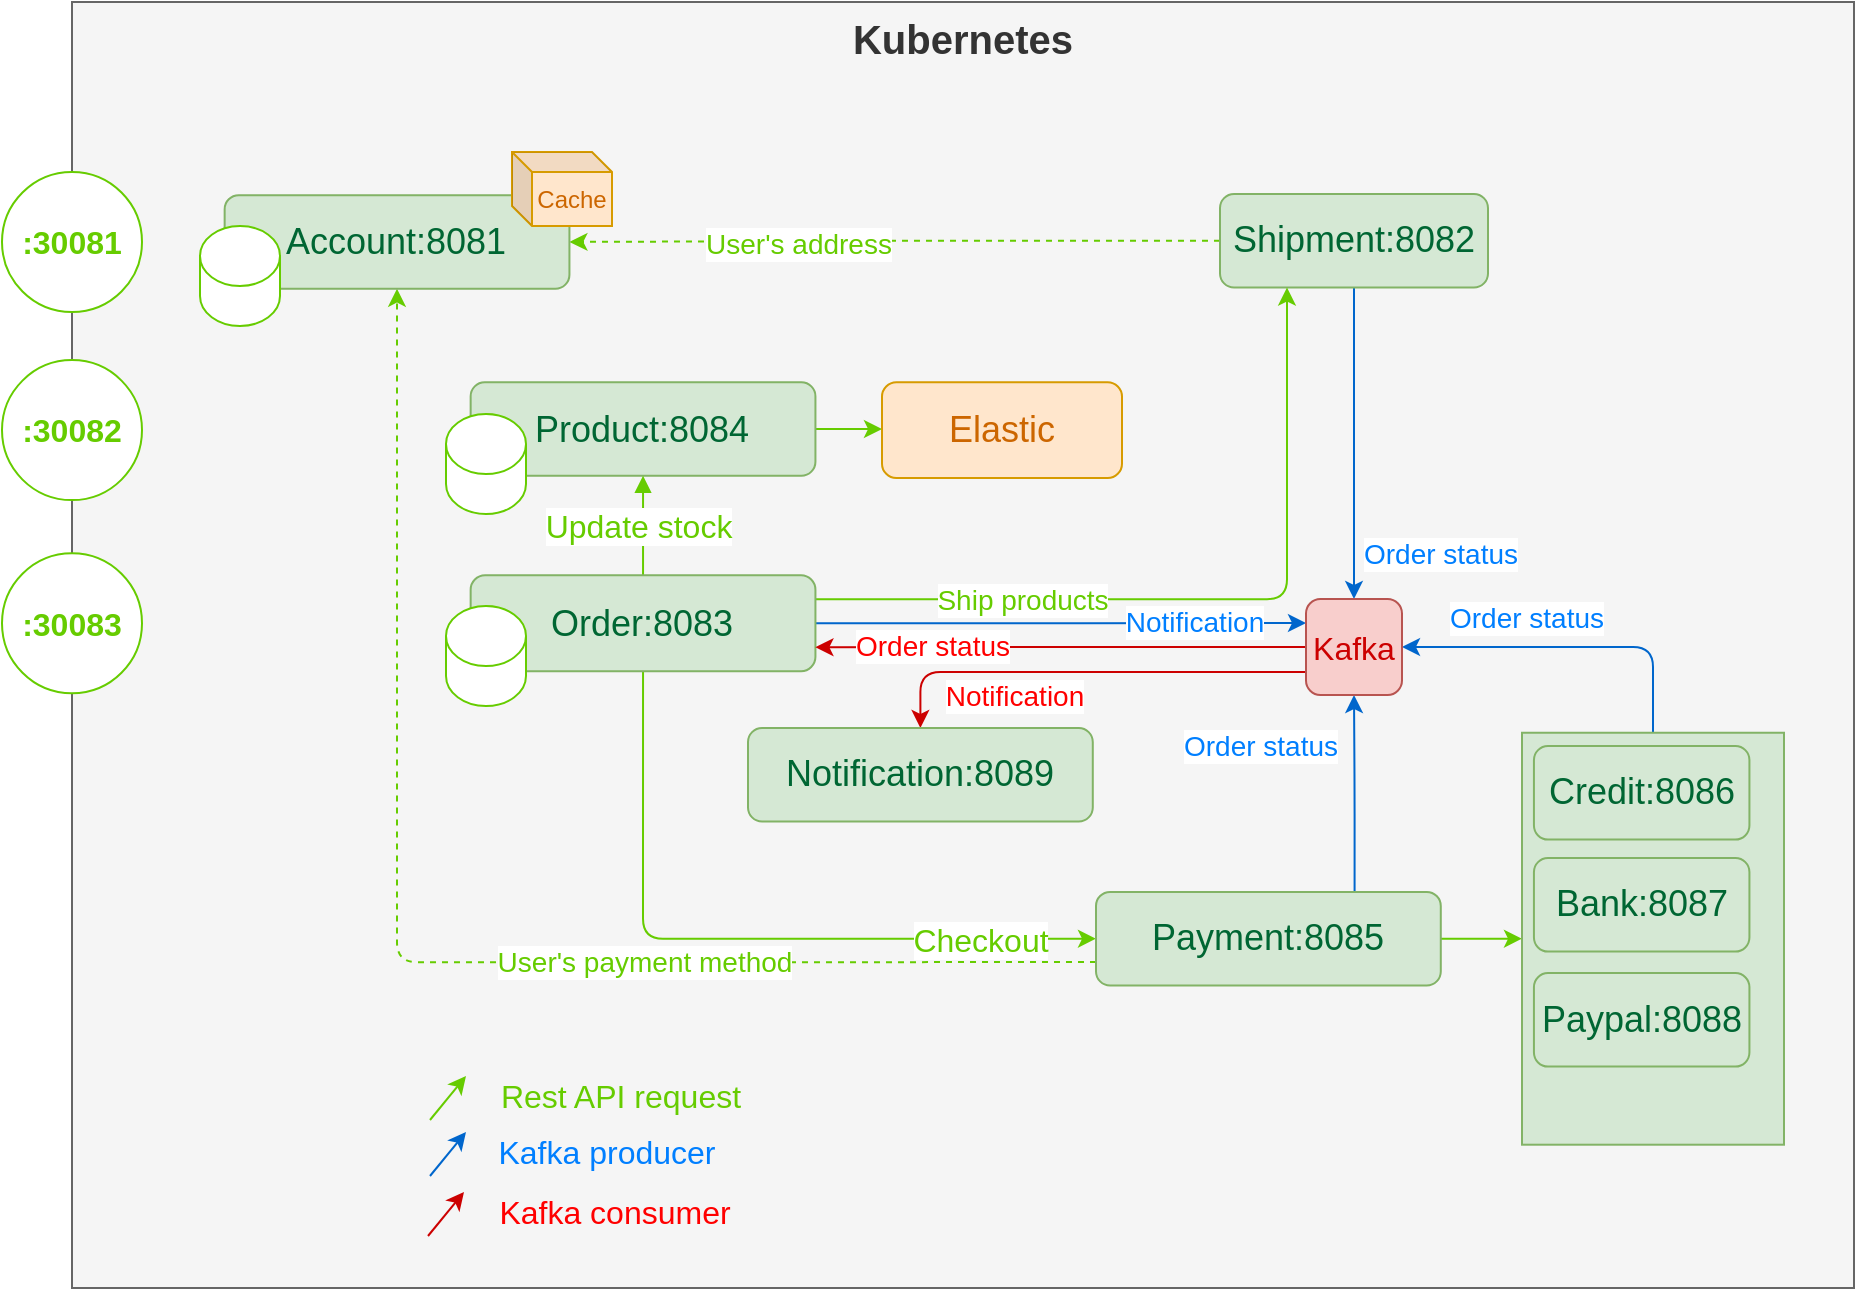 <mxfile version="18.1.3" type="device"><diagram id="LqKcq0_kD3NlTMwjwbqU" name="Page-1"><mxGraphModel dx="1034" dy="780" grid="0" gridSize="10" guides="1" tooltips="1" connect="1" arrows="1" fold="1" page="1" pageScale="1" pageWidth="850" pageHeight="1100" math="0" shadow="0"><root><mxCell id="0"/><mxCell id="1" parent="0"/><mxCell id="yY8UBjpgQ7rnHpMd-h-m-41" value="Kubernetes" style="rounded=0;whiteSpace=wrap;html=1;fillColor=#f5f5f5;fontColor=#333333;strokeColor=#666666;verticalAlign=top;fontSize=20;fontStyle=1" parent="1" vertex="1"><mxGeometry x="178" y="178" width="891" height="643" as="geometry"/></mxCell><mxCell id="wRShOk-NERqeN0jRXSsK-1" style="edgeStyle=orthogonalEdgeStyle;rounded=1;orthogonalLoop=1;jettySize=auto;html=1;exitX=0.5;exitY=1;exitDx=0;exitDy=0;strokeColor=#0066CC;entryX=0.5;entryY=0;entryDx=0;entryDy=0;" parent="1" source="yY8UBjpgQ7rnHpMd-h-m-21" target="lvmhTescEBJAAVNrhzNN-30" edge="1"><mxGeometry relative="1" as="geometry"><mxPoint x="818.0" y="464" as="targetPoint"/></mxGeometry></mxCell><mxCell id="wRShOk-NERqeN0jRXSsK-4" value="Order status" style="edgeLabel;html=1;align=center;verticalAlign=middle;resizable=0;points=[];fontColor=#007FFF;fontSize=14;" parent="wRShOk-NERqeN0jRXSsK-1" vertex="1" connectable="0"><mxGeometry x="-0.063" relative="1" as="geometry"><mxPoint x="43" y="60" as="offset"/></mxGeometry></mxCell><mxCell id="lvmhTescEBJAAVNrhzNN-51" style="edgeStyle=orthogonalEdgeStyle;rounded=1;orthogonalLoop=1;jettySize=auto;html=1;exitX=0;exitY=0.5;exitDx=0;exitDy=0;entryX=1;entryY=0.5;entryDx=0;entryDy=0;dashed=1;fontSize=14;fontColor=#66CC00;startArrow=none;startFill=0;endArrow=classic;endFill=1;strokeColor=#66CC00;" edge="1" parent="1" source="yY8UBjpgQ7rnHpMd-h-m-21" target="yY8UBjpgQ7rnHpMd-h-m-3"><mxGeometry relative="1" as="geometry"/></mxCell><mxCell id="lvmhTescEBJAAVNrhzNN-52" value="User's address" style="edgeLabel;html=1;align=center;verticalAlign=middle;resizable=0;points=[];fontSize=14;fontColor=#66CC00;" vertex="1" connectable="0" parent="lvmhTescEBJAAVNrhzNN-51"><mxGeometry x="0.299" y="1" relative="1" as="geometry"><mxPoint as="offset"/></mxGeometry></mxCell><mxCell id="yY8UBjpgQ7rnHpMd-h-m-21" value="Shipment:8082" style="rounded=1;whiteSpace=wrap;html=1;fillColor=#d5e8d4;strokeColor=#82b366;fontSize=18;fontColor=#006633;fontStyle=0" parent="1" vertex="1"><mxGeometry x="752" y="274" width="134" height="46.76" as="geometry"/></mxCell><mxCell id="lvmhTescEBJAAVNrhzNN-7" style="edgeStyle=orthogonalEdgeStyle;rounded=1;orthogonalLoop=1;jettySize=auto;html=1;exitX=1;exitY=0.5;exitDx=0;exitDy=0;entryX=0;entryY=0.5;entryDx=0;entryDy=0;fontSize=18;fontColor=#007FFF;strokeColor=#66CC00;" edge="1" parent="1" source="yY8UBjpgQ7rnHpMd-h-m-4" target="lvmhTescEBJAAVNrhzNN-4"><mxGeometry relative="1" as="geometry"/></mxCell><mxCell id="yY8UBjpgQ7rnHpMd-h-m-4" value="Product:8084" style="rounded=1;whiteSpace=wrap;html=1;fillColor=#d5e8d4;strokeColor=#82b366;fontSize=18;fontColor=#006633;fontStyle=0" parent="1" vertex="1"><mxGeometry x="377.324" y="368.118" width="172.394" height="46.765" as="geometry"/></mxCell><mxCell id="XP32mOj8o-1e6zsJ-lud-27" style="edgeStyle=orthogonalEdgeStyle;rounded=1;orthogonalLoop=1;jettySize=auto;html=1;exitX=0.5;exitY=0;exitDx=0;exitDy=0;entryX=0.5;entryY=1;entryDx=0;entryDy=0;strokeColor=#66CC00;fontSize=16;fontColor=#66CC00;startArrow=none;startFill=0;endArrow=block;endFill=1;" parent="1" source="yY8UBjpgQ7rnHpMd-h-m-9" target="yY8UBjpgQ7rnHpMd-h-m-4" edge="1"><mxGeometry relative="1" as="geometry"/></mxCell><mxCell id="wRShOk-NERqeN0jRXSsK-9" value="Update stock" style="edgeLabel;html=1;align=center;verticalAlign=middle;resizable=0;points=[];fontSize=16;fontColor=#66CC00;" parent="XP32mOj8o-1e6zsJ-lud-27" vertex="1" connectable="0"><mxGeometry x="0.019" y="-1" relative="1" as="geometry"><mxPoint x="-4" y="1" as="offset"/></mxGeometry></mxCell><mxCell id="lvmhTescEBJAAVNrhzNN-3" style="edgeStyle=orthogonalEdgeStyle;rounded=1;orthogonalLoop=1;jettySize=auto;html=1;exitX=1;exitY=0.5;exitDx=0;exitDy=0;strokeColor=#0066CC;entryX=0;entryY=0.25;entryDx=0;entryDy=0;" edge="1" parent="1" source="yY8UBjpgQ7rnHpMd-h-m-9" target="lvmhTescEBJAAVNrhzNN-30"><mxGeometry relative="1" as="geometry"><mxPoint x="801.029" y="471.029" as="targetPoint"/></mxGeometry></mxCell><mxCell id="lvmhTescEBJAAVNrhzNN-31" value="Notification" style="edgeLabel;html=1;align=center;verticalAlign=middle;resizable=0;points=[];fontSize=14;fontColor=#007FFF;" vertex="1" connectable="0" parent="lvmhTescEBJAAVNrhzNN-3"><mxGeometry x="0.17" y="1" relative="1" as="geometry"><mxPoint x="46" as="offset"/></mxGeometry></mxCell><mxCell id="lvmhTescEBJAAVNrhzNN-11" style="edgeStyle=orthogonalEdgeStyle;rounded=1;orthogonalLoop=1;jettySize=auto;html=1;exitX=0.5;exitY=1;exitDx=0;exitDy=0;entryX=0;entryY=0.5;entryDx=0;entryDy=0;fontSize=16;fontColor=#66CC00;startArrow=none;startFill=0;strokeColor=#66CC00;" edge="1" parent="1" source="yY8UBjpgQ7rnHpMd-h-m-9" target="yY8UBjpgQ7rnHpMd-h-m-12"><mxGeometry relative="1" as="geometry"/></mxCell><mxCell id="lvmhTescEBJAAVNrhzNN-12" value="Checkout" style="edgeLabel;html=1;align=center;verticalAlign=middle;resizable=0;points=[];fontSize=16;fontColor=#66CC00;" vertex="1" connectable="0" parent="lvmhTescEBJAAVNrhzNN-11"><mxGeometry x="0.205" y="-1" relative="1" as="geometry"><mxPoint x="85" y="-1" as="offset"/></mxGeometry></mxCell><mxCell id="lvmhTescEBJAAVNrhzNN-47" style="edgeStyle=orthogonalEdgeStyle;rounded=1;orthogonalLoop=1;jettySize=auto;html=1;exitX=1;exitY=0.25;exitDx=0;exitDy=0;entryX=0.25;entryY=1;entryDx=0;entryDy=0;fontSize=16;fontColor=#66CC00;startArrow=none;startFill=0;endArrow=classic;endFill=1;strokeColor=#66CC00;" edge="1" parent="1" source="yY8UBjpgQ7rnHpMd-h-m-9" target="yY8UBjpgQ7rnHpMd-h-m-21"><mxGeometry relative="1" as="geometry"/></mxCell><mxCell id="lvmhTescEBJAAVNrhzNN-48" value="Ship products" style="edgeLabel;html=1;align=center;verticalAlign=middle;resizable=0;points=[];fontSize=14;fontColor=#66CC00;" vertex="1" connectable="0" parent="lvmhTescEBJAAVNrhzNN-47"><mxGeometry x="-0.617" relative="1" as="geometry"><mxPoint x="28" as="offset"/></mxGeometry></mxCell><mxCell id="yY8UBjpgQ7rnHpMd-h-m-9" value="Order:8083" style="rounded=1;whiteSpace=wrap;html=1;fillColor=#d5e8d4;strokeColor=#82b366;fontSize=18;fontColor=#006633;fontStyle=0" parent="1" vertex="1"><mxGeometry x="377.324" y="464.617" width="172.394" height="48" as="geometry"/></mxCell><mxCell id="wRShOk-NERqeN0jRXSsK-3" style="edgeStyle=orthogonalEdgeStyle;rounded=1;orthogonalLoop=1;jettySize=auto;html=1;exitX=0.75;exitY=0;exitDx=0;exitDy=0;entryX=0.5;entryY=1;entryDx=0;entryDy=0;strokeColor=#0066CC;startArrow=none;startFill=0;" parent="1" source="yY8UBjpgQ7rnHpMd-h-m-12" target="lvmhTescEBJAAVNrhzNN-30" edge="1"><mxGeometry relative="1" as="geometry"><mxPoint x="818.0" y="512" as="targetPoint"/></mxGeometry></mxCell><mxCell id="wRShOk-NERqeN0jRXSsK-6" value="Order status" style="edgeLabel;html=1;align=center;verticalAlign=middle;resizable=0;points=[];fontSize=14;fontColor=#007FFF;" parent="wRShOk-NERqeN0jRXSsK-3" vertex="1" connectable="0"><mxGeometry x="-0.359" y="-1" relative="1" as="geometry"><mxPoint x="84" y="-106" as="offset"/></mxGeometry></mxCell><mxCell id="wRShOk-NERqeN0jRXSsK-10" value="Order status" style="edgeLabel;html=1;align=center;verticalAlign=middle;resizable=0;points=[];fontSize=14;fontColor=#007FFF;" parent="wRShOk-NERqeN0jRXSsK-3" vertex="1" connectable="0"><mxGeometry x="-0.71" relative="1" as="geometry"><mxPoint x="-48" y="-59" as="offset"/></mxGeometry></mxCell><mxCell id="lvmhTescEBJAAVNrhzNN-24" style="edgeStyle=orthogonalEdgeStyle;rounded=1;orthogonalLoop=1;jettySize=auto;html=1;exitX=1;exitY=0.5;exitDx=0;exitDy=0;entryX=0;entryY=0.5;entryDx=0;entryDy=0;fontSize=16;fontColor=#66CC00;startArrow=none;startFill=0;strokeColor=#66CC00;" edge="1" parent="1" source="yY8UBjpgQ7rnHpMd-h-m-12" target="XP32mOj8o-1e6zsJ-lud-31"><mxGeometry relative="1" as="geometry"/></mxCell><mxCell id="lvmhTescEBJAAVNrhzNN-50" style="edgeStyle=orthogonalEdgeStyle;rounded=1;orthogonalLoop=1;jettySize=auto;html=1;exitX=0;exitY=0.75;exitDx=0;exitDy=0;fontSize=14;fontColor=#66CC00;startArrow=none;startFill=0;endArrow=classic;endFill=1;strokeColor=#66CC00;dashed=1;" edge="1" parent="1" source="yY8UBjpgQ7rnHpMd-h-m-12" target="yY8UBjpgQ7rnHpMd-h-m-3"><mxGeometry relative="1" as="geometry"/></mxCell><mxCell id="lvmhTescEBJAAVNrhzNN-53" value="User's payment method" style="edgeLabel;html=1;align=center;verticalAlign=middle;resizable=0;points=[];fontSize=14;fontColor=#66CC00;" vertex="1" connectable="0" parent="lvmhTescEBJAAVNrhzNN-50"><mxGeometry x="-0.342" relative="1" as="geometry"><mxPoint as="offset"/></mxGeometry></mxCell><mxCell id="yY8UBjpgQ7rnHpMd-h-m-12" value="Payment:8085" style="rounded=1;whiteSpace=wrap;html=1;fillColor=#d5e8d4;strokeColor=#82b366;fontSize=18;fontColor=#006633;fontStyle=0" parent="1" vertex="1"><mxGeometry x="690.0" y="622.977" width="172.394" height="46.765" as="geometry"/></mxCell><mxCell id="yY8UBjpgQ7rnHpMd-h-m-46" value="" style="shape=cylinder3;whiteSpace=wrap;html=1;boundedLbl=1;backgroundOutline=1;size=15;strokeColor=#66CC00;" parent="1" vertex="1"><mxGeometry x="365" y="384" width="40" height="50" as="geometry"/></mxCell><mxCell id="yY8UBjpgQ7rnHpMd-h-m-47" value="" style="shape=cylinder3;whiteSpace=wrap;html=1;boundedLbl=1;backgroundOutline=1;size=15;strokeColor=#66CC00;" parent="1" vertex="1"><mxGeometry x="365" y="480" width="40" height="50" as="geometry"/></mxCell><mxCell id="XP32mOj8o-1e6zsJ-lud-13" value="&lt;font style=&quot;font-size: 16px;&quot;&gt;:30081&lt;/font&gt;" style="ellipse;whiteSpace=wrap;html=1;aspect=fixed;fontSize=16;fontColor=#66CC00;strokeColor=#66CC00;fontStyle=1" parent="1" vertex="1"><mxGeometry x="143" y="262.97" width="70" height="70" as="geometry"/></mxCell><mxCell id="XP32mOj8o-1e6zsJ-lud-14" value="&lt;font style=&quot;font-size: 16px;&quot;&gt;:30082&lt;/font&gt;" style="ellipse;whiteSpace=wrap;html=1;aspect=fixed;fontSize=16;fontColor=#66CC00;strokeColor=#66CC00;fontStyle=1" parent="1" vertex="1"><mxGeometry x="143" y="357.06" width="70" height="70" as="geometry"/></mxCell><mxCell id="XP32mOj8o-1e6zsJ-lud-15" value="&lt;font style=&quot;font-size: 16px;&quot;&gt;:30083&lt;/font&gt;" style="ellipse;whiteSpace=wrap;html=1;aspect=fixed;fontSize=16;fontColor=#66CC00;strokeColor=#66CC00;fontStyle=1" parent="1" vertex="1"><mxGeometry x="143" y="453.62" width="70" height="70" as="geometry"/></mxCell><mxCell id="lvmhTescEBJAAVNrhzNN-29" style="edgeStyle=orthogonalEdgeStyle;rounded=1;orthogonalLoop=1;jettySize=auto;html=1;exitX=0;exitY=0.5;exitDx=0;exitDy=0;entryX=1;entryY=0.75;entryDx=0;entryDy=0;fontSize=16;fontColor=#66CC00;startArrow=none;startFill=0;endArrow=classic;endFill=1;strokeColor=#CC0000;" edge="1" parent="1" source="lvmhTescEBJAAVNrhzNN-30" target="yY8UBjpgQ7rnHpMd-h-m-9"><mxGeometry relative="1" as="geometry"><mxPoint x="794.0" y="488" as="sourcePoint"/></mxGeometry></mxCell><mxCell id="lvmhTescEBJAAVNrhzNN-4" value="&lt;font style=&quot;font-size: 18px;&quot;&gt;Elastic&lt;/font&gt;" style="rounded=1;whiteSpace=wrap;html=1;fillColor=#ffe6cc;strokeColor=#d79b00;fontColor=#CC6600;" vertex="1" parent="1"><mxGeometry x="583" y="368.12" width="120" height="47.88" as="geometry"/></mxCell><mxCell id="lvmhTescEBJAAVNrhzNN-23" style="edgeStyle=orthogonalEdgeStyle;rounded=1;orthogonalLoop=1;jettySize=auto;html=1;exitX=0.5;exitY=0;exitDx=0;exitDy=0;fontSize=16;fontColor=#66CC00;startArrow=none;startFill=0;strokeColor=#0066CC;entryX=1;entryY=0.5;entryDx=0;entryDy=0;" edge="1" parent="1" source="XP32mOj8o-1e6zsJ-lud-31" target="lvmhTescEBJAAVNrhzNN-30"><mxGeometry relative="1" as="geometry"><mxPoint x="842.0" y="488" as="targetPoint"/></mxGeometry></mxCell><mxCell id="XP32mOj8o-1e6zsJ-lud-31" value="Transaction" style="rounded=0;whiteSpace=wrap;html=1;fontSize=18;fillColor=#d5e8d4;strokeColor=#82b366;verticalAlign=top;fontColor=#006600;" parent="1" vertex="1"><mxGeometry x="903" y="543.37" width="131" height="205.98" as="geometry"/></mxCell><mxCell id="yY8UBjpgQ7rnHpMd-h-m-13" value="Credit:8086" style="rounded=1;whiteSpace=wrap;html=1;fillColor=#d5e8d4;strokeColor=#82b366;fontSize=18;fontColor=#006633;fontStyle=0" parent="1" vertex="1"><mxGeometry x="908.972" y="550.003" width="107.746" height="46.765" as="geometry"/></mxCell><mxCell id="yY8UBjpgQ7rnHpMd-h-m-14" value="Bank:8087" style="rounded=1;whiteSpace=wrap;html=1;fillColor=#d5e8d4;strokeColor=#82b366;fontSize=18;fontColor=#006633;fontStyle=0" parent="1" vertex="1"><mxGeometry x="908.972" y="606.004" width="107.746" height="46.765" as="geometry"/></mxCell><mxCell id="yY8UBjpgQ7rnHpMd-h-m-15" value="Paypal:8088" style="rounded=1;whiteSpace=wrap;html=1;fillColor=#d5e8d4;strokeColor=#82b366;fontSize=18;fontColor=#006633;fontStyle=0" parent="1" vertex="1"><mxGeometry x="908.972" y="663.535" width="107.746" height="46.765" as="geometry"/></mxCell><mxCell id="lvmhTescEBJAAVNrhzNN-27" style="edgeStyle=orthogonalEdgeStyle;rounded=1;orthogonalLoop=1;jettySize=auto;html=1;exitX=0.5;exitY=0;exitDx=0;exitDy=0;entryX=0;entryY=0.75;entryDx=0;entryDy=0;fontSize=16;fontColor=#66CC00;startArrow=classic;startFill=1;strokeColor=#CC0000;endArrow=none;endFill=0;" edge="1" parent="1" source="lvmhTescEBJAAVNrhzNN-25" target="lvmhTescEBJAAVNrhzNN-30"><mxGeometry relative="1" as="geometry"><mxPoint x="801.029" y="504.971" as="targetPoint"/><Array as="points"><mxPoint x="602" y="513"/><mxPoint x="795" y="513"/></Array></mxGeometry></mxCell><mxCell id="lvmhTescEBJAAVNrhzNN-32" value="Notification" style="edgeLabel;html=1;align=center;verticalAlign=middle;resizable=0;points=[];fontSize=14;fontColor=#FF0000;" vertex="1" connectable="0" parent="lvmhTescEBJAAVNrhzNN-27"><mxGeometry x="-0.152" y="1" relative="1" as="geometry"><mxPoint x="-19" y="13" as="offset"/></mxGeometry></mxCell><mxCell id="lvmhTescEBJAAVNrhzNN-25" value="Notification:8089" style="rounded=1;whiteSpace=wrap;html=1;fillColor=#d5e8d4;strokeColor=#82b366;fontSize=18;fontColor=#006633;fontStyle=0" vertex="1" parent="1"><mxGeometry x="516.0" y="540.997" width="172.394" height="46.765" as="geometry"/></mxCell><mxCell id="lvmhTescEBJAAVNrhzNN-30" value="Kafka" style="rounded=1;whiteSpace=wrap;html=1;fontSize=16;fillColor=#f8cecc;strokeColor=#b85450;fontColor=#CC0000;" vertex="1" parent="1"><mxGeometry x="795" y="476.5" width="48" height="48" as="geometry"/></mxCell><mxCell id="lvmhTescEBJAAVNrhzNN-33" value="Order status" style="edgeLabel;html=1;align=center;verticalAlign=middle;resizable=0;points=[];fontSize=14;fontColor=#FF0000;" vertex="1" connectable="0" parent="1"><mxGeometry x="607.996" y="499.504" as="geometry"/></mxCell><mxCell id="lvmhTescEBJAAVNrhzNN-37" value="" style="endArrow=classic;html=1;rounded=1;fontSize=16;fontColor=#CC0000;strokeColor=#66CC00;" edge="1" parent="1"><mxGeometry width="50" height="50" relative="1" as="geometry"><mxPoint x="357" y="737" as="sourcePoint"/><mxPoint x="375" y="715" as="targetPoint"/></mxGeometry></mxCell><mxCell id="lvmhTescEBJAAVNrhzNN-38" value="" style="endArrow=classic;html=1;rounded=1;fontSize=16;fontColor=#CC0000;strokeColor=#0066CC;" edge="1" parent="1"><mxGeometry width="50" height="50" relative="1" as="geometry"><mxPoint x="357" y="765" as="sourcePoint"/><mxPoint x="375" y="743" as="targetPoint"/></mxGeometry></mxCell><mxCell id="lvmhTescEBJAAVNrhzNN-39" value="" style="endArrow=classic;html=1;rounded=1;fontSize=16;fontColor=#CC0000;strokeColor=#CC0000;" edge="1" parent="1"><mxGeometry width="50" height="50" relative="1" as="geometry"><mxPoint x="356" y="795" as="sourcePoint"/><mxPoint x="374" y="773" as="targetPoint"/></mxGeometry></mxCell><mxCell id="lvmhTescEBJAAVNrhzNN-40" value="Rest API request" style="text;html=1;strokeColor=none;fillColor=none;align=center;verticalAlign=middle;whiteSpace=wrap;rounded=0;fontSize=16;fontColor=#66CC00;" vertex="1" parent="1"><mxGeometry x="377.32" y="710.3" width="150.68" height="30" as="geometry"/></mxCell><mxCell id="lvmhTescEBJAAVNrhzNN-41" value="Kafka producer" style="text;html=1;strokeColor=none;fillColor=none;align=center;verticalAlign=middle;whiteSpace=wrap;rounded=0;fontSize=16;fontColor=#007FFF;" vertex="1" parent="1"><mxGeometry x="375.32" y="738" width="141" height="30" as="geometry"/></mxCell><mxCell id="lvmhTescEBJAAVNrhzNN-42" value="Kafka consumer" style="text;html=1;strokeColor=none;fillColor=none;align=center;verticalAlign=middle;whiteSpace=wrap;rounded=0;fontSize=16;fontColor=#FF0000;" vertex="1" parent="1"><mxGeometry x="379.16" y="768" width="141" height="30" as="geometry"/></mxCell><mxCell id="lvmhTescEBJAAVNrhzNN-49" value="" style="group" vertex="1" connectable="0" parent="1"><mxGeometry x="242" y="253" width="206" height="87" as="geometry"/></mxCell><mxCell id="yY8UBjpgQ7rnHpMd-h-m-3" value="Account:8081" style="rounded=1;whiteSpace=wrap;html=1;fillColor=#d5e8d4;strokeColor=#82b366;fontSize=18;fontColor=#006633;fontStyle=0" parent="lvmhTescEBJAAVNrhzNN-49" vertex="1"><mxGeometry x="12.324" y="21.588" width="172.394" height="46.765" as="geometry"/></mxCell><mxCell id="yY8UBjpgQ7rnHpMd-h-m-43" value="" style="shape=cylinder3;whiteSpace=wrap;html=1;boundedLbl=1;backgroundOutline=1;size=15;strokeColor=#66CC00;" parent="lvmhTescEBJAAVNrhzNN-49" vertex="1"><mxGeometry y="37" width="40" height="50" as="geometry"/></mxCell><mxCell id="lvmhTescEBJAAVNrhzNN-14" value="Cache" style="shape=cube;whiteSpace=wrap;html=1;boundedLbl=1;backgroundOutline=1;darkOpacity=0.05;darkOpacity2=0.1;fontSize=12;size=10;fillColor=#ffe6cc;strokeColor=#d79b00;fontColor=#CC6600;" vertex="1" parent="lvmhTescEBJAAVNrhzNN-49"><mxGeometry x="156" width="50" height="37" as="geometry"/></mxCell></root></mxGraphModel></diagram></mxfile>